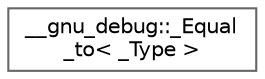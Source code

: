 digraph "Graphical Class Hierarchy"
{
 // LATEX_PDF_SIZE
  bgcolor="transparent";
  edge [fontname=Helvetica,fontsize=10,labelfontname=Helvetica,labelfontsize=10];
  node [fontname=Helvetica,fontsize=10,shape=box,height=0.2,width=0.4];
  rankdir="LR";
  Node0 [id="Node000000",label="__gnu_debug::_Equal\l_to\< _Type \>",height=0.2,width=0.4,color="grey40", fillcolor="white", style="filled",URL="$class____gnu__debug_1_1___equal__to.html",tooltip=" "];
}
